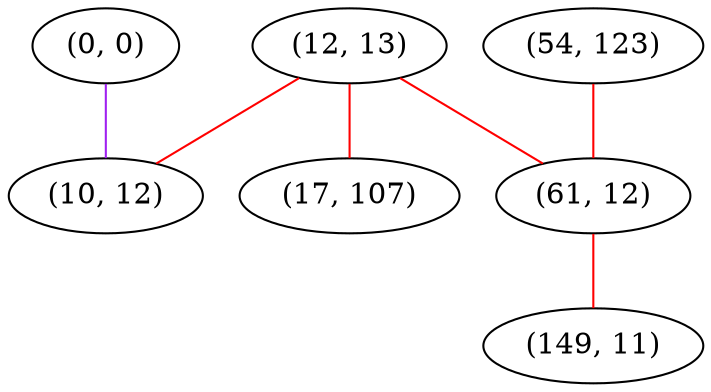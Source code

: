 graph "" {
"(0, 0)";
"(12, 13)";
"(17, 107)";
"(10, 12)";
"(54, 123)";
"(61, 12)";
"(149, 11)";
"(0, 0)" -- "(10, 12)"  [color=purple, key=0, weight=4];
"(12, 13)" -- "(61, 12)"  [color=red, key=0, weight=1];
"(12, 13)" -- "(17, 107)"  [color=red, key=0, weight=1];
"(12, 13)" -- "(10, 12)"  [color=red, key=0, weight=1];
"(54, 123)" -- "(61, 12)"  [color=red, key=0, weight=1];
"(61, 12)" -- "(149, 11)"  [color=red, key=0, weight=1];
}
